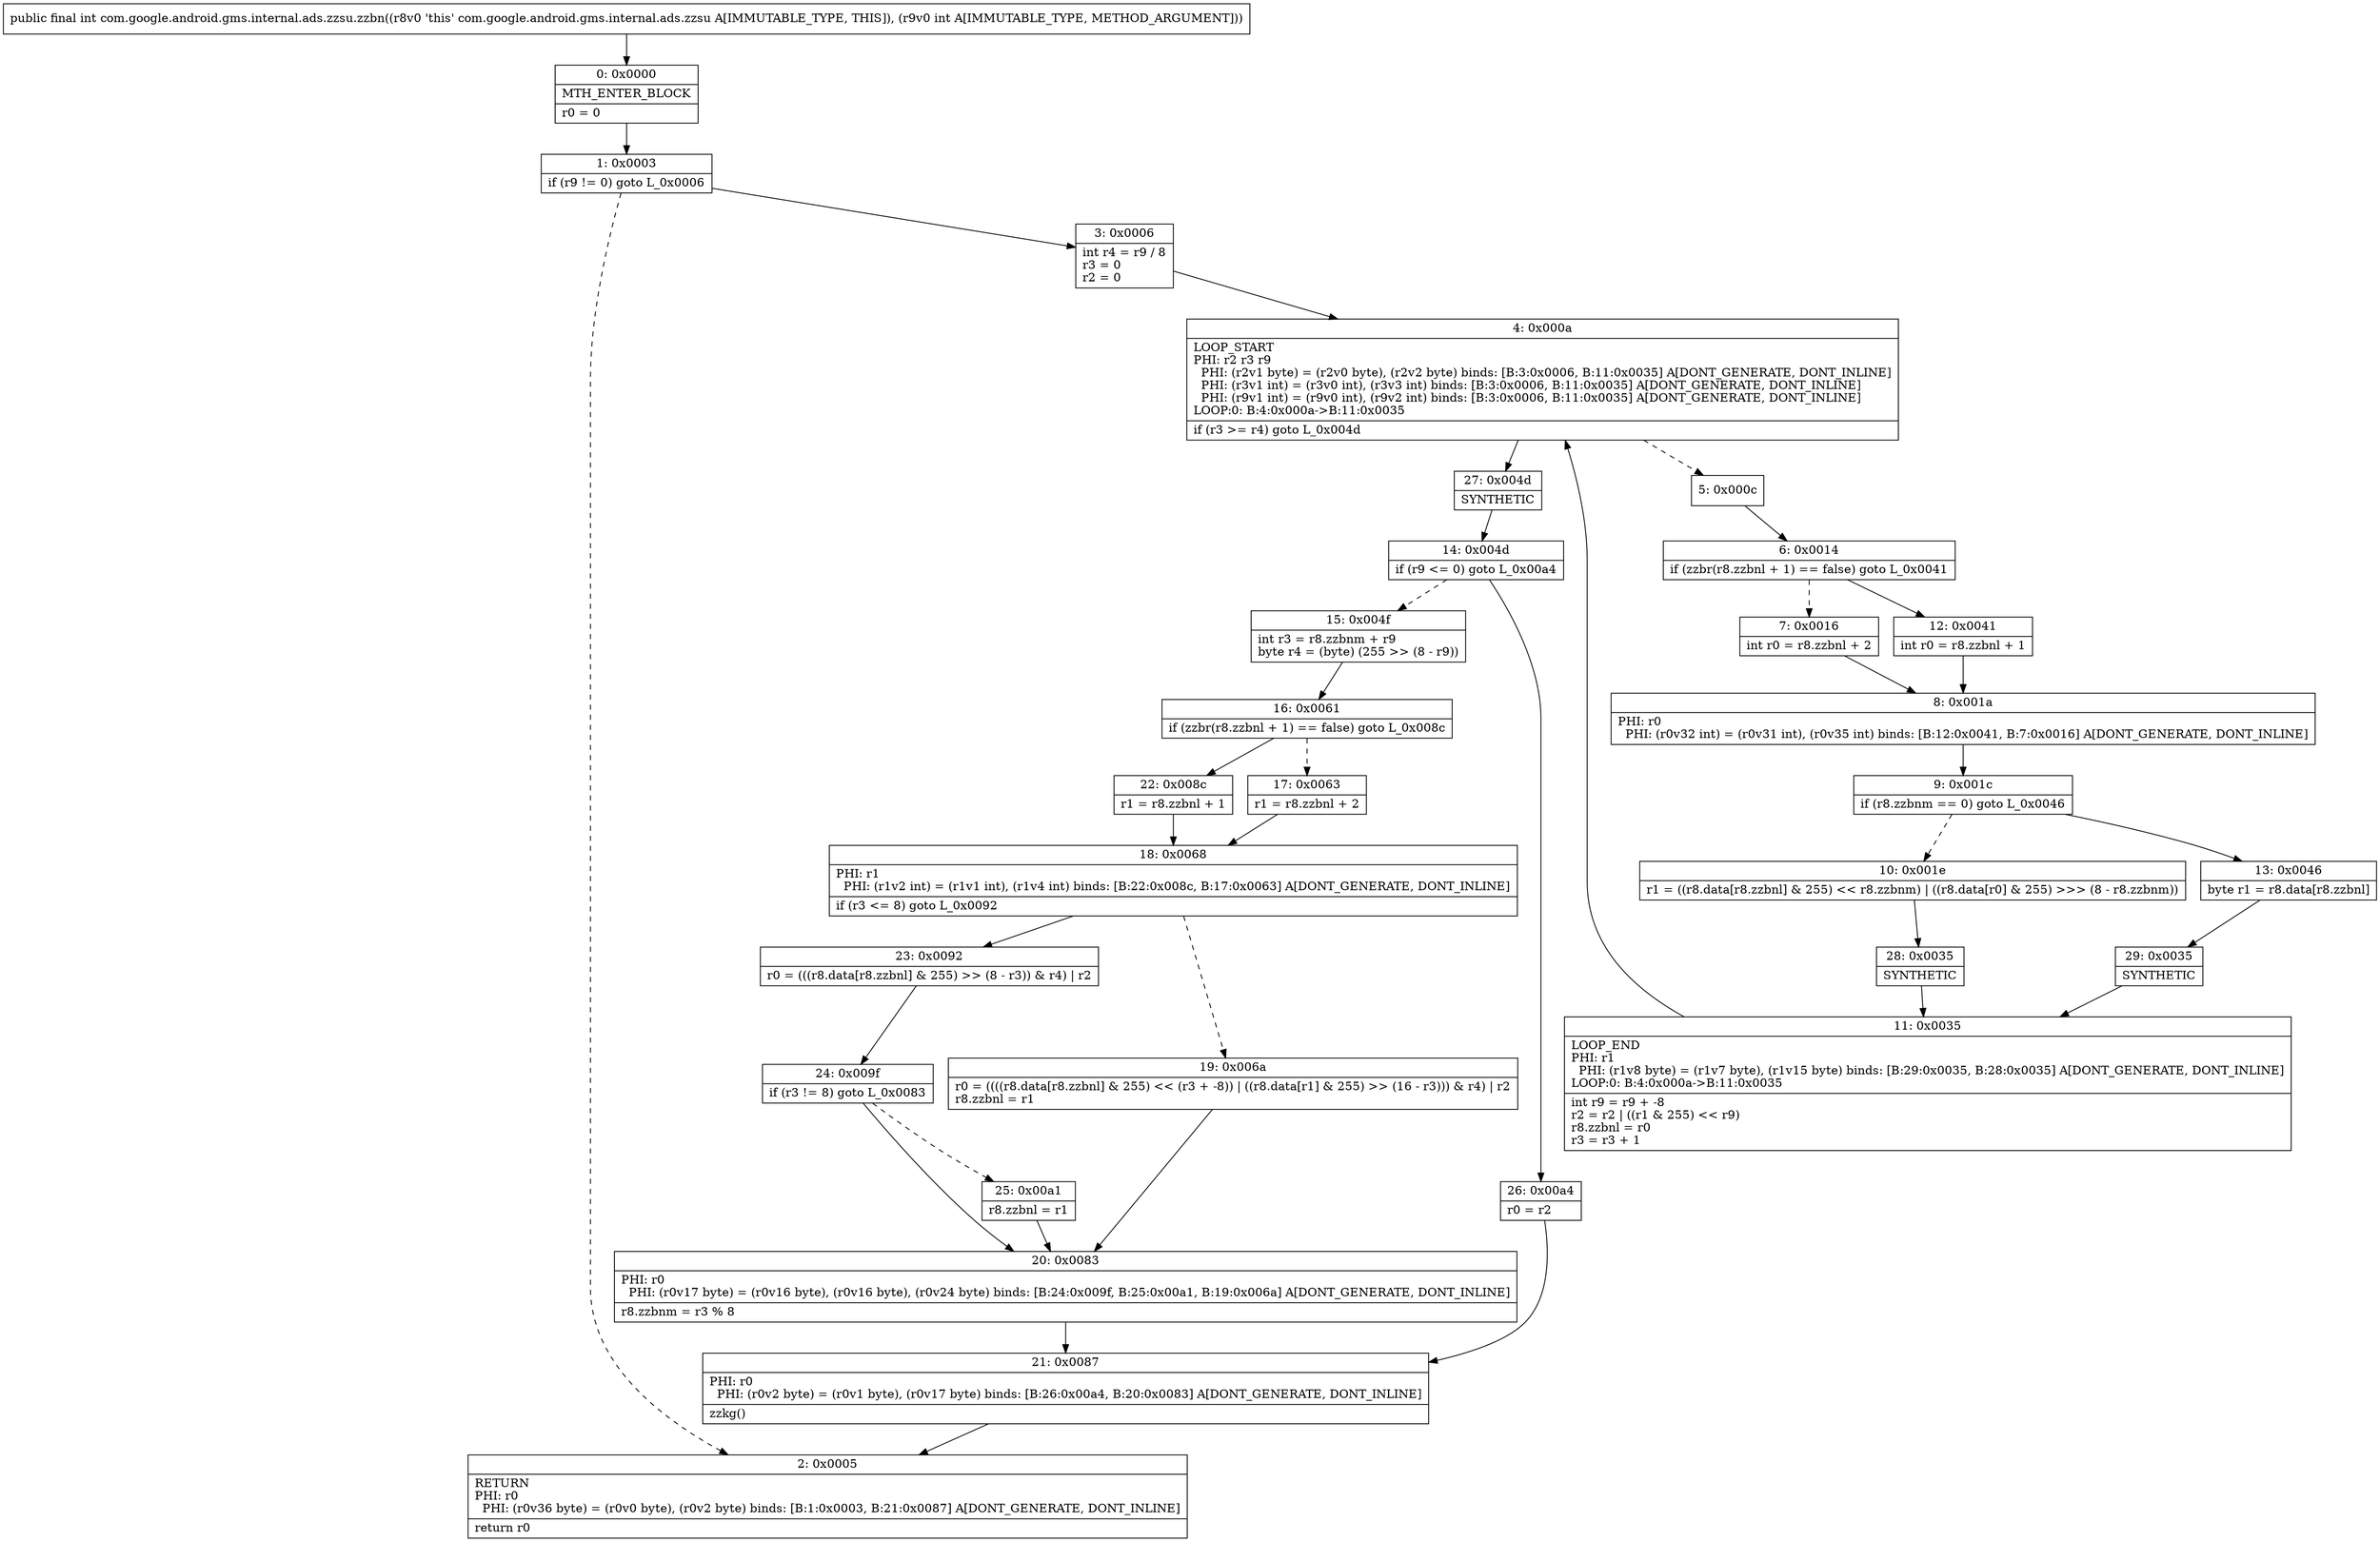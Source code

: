 digraph "CFG forcom.google.android.gms.internal.ads.zzsu.zzbn(I)I" {
Node_0 [shape=record,label="{0\:\ 0x0000|MTH_ENTER_BLOCK\l|r0 = 0\l}"];
Node_1 [shape=record,label="{1\:\ 0x0003|if (r9 != 0) goto L_0x0006\l}"];
Node_2 [shape=record,label="{2\:\ 0x0005|RETURN\lPHI: r0 \l  PHI: (r0v36 byte) = (r0v0 byte), (r0v2 byte) binds: [B:1:0x0003, B:21:0x0087] A[DONT_GENERATE, DONT_INLINE]\l|return r0\l}"];
Node_3 [shape=record,label="{3\:\ 0x0006|int r4 = r9 \/ 8\lr3 = 0\lr2 = 0\l}"];
Node_4 [shape=record,label="{4\:\ 0x000a|LOOP_START\lPHI: r2 r3 r9 \l  PHI: (r2v1 byte) = (r2v0 byte), (r2v2 byte) binds: [B:3:0x0006, B:11:0x0035] A[DONT_GENERATE, DONT_INLINE]\l  PHI: (r3v1 int) = (r3v0 int), (r3v3 int) binds: [B:3:0x0006, B:11:0x0035] A[DONT_GENERATE, DONT_INLINE]\l  PHI: (r9v1 int) = (r9v0 int), (r9v2 int) binds: [B:3:0x0006, B:11:0x0035] A[DONT_GENERATE, DONT_INLINE]\lLOOP:0: B:4:0x000a\-\>B:11:0x0035\l|if (r3 \>= r4) goto L_0x004d\l}"];
Node_5 [shape=record,label="{5\:\ 0x000c}"];
Node_6 [shape=record,label="{6\:\ 0x0014|if (zzbr(r8.zzbnl + 1) == false) goto L_0x0041\l}"];
Node_7 [shape=record,label="{7\:\ 0x0016|int r0 = r8.zzbnl + 2\l}"];
Node_8 [shape=record,label="{8\:\ 0x001a|PHI: r0 \l  PHI: (r0v32 int) = (r0v31 int), (r0v35 int) binds: [B:12:0x0041, B:7:0x0016] A[DONT_GENERATE, DONT_INLINE]\l}"];
Node_9 [shape=record,label="{9\:\ 0x001c|if (r8.zzbnm == 0) goto L_0x0046\l}"];
Node_10 [shape=record,label="{10\:\ 0x001e|r1 = ((r8.data[r8.zzbnl] & 255) \<\< r8.zzbnm) \| ((r8.data[r0] & 255) \>\>\> (8 \- r8.zzbnm))\l}"];
Node_11 [shape=record,label="{11\:\ 0x0035|LOOP_END\lPHI: r1 \l  PHI: (r1v8 byte) = (r1v7 byte), (r1v15 byte) binds: [B:29:0x0035, B:28:0x0035] A[DONT_GENERATE, DONT_INLINE]\lLOOP:0: B:4:0x000a\-\>B:11:0x0035\l|int r9 = r9 + \-8\lr2 = r2 \| ((r1 & 255) \<\< r9)\lr8.zzbnl = r0\lr3 = r3 + 1\l}"];
Node_12 [shape=record,label="{12\:\ 0x0041|int r0 = r8.zzbnl + 1\l}"];
Node_13 [shape=record,label="{13\:\ 0x0046|byte r1 = r8.data[r8.zzbnl]\l}"];
Node_14 [shape=record,label="{14\:\ 0x004d|if (r9 \<= 0) goto L_0x00a4\l}"];
Node_15 [shape=record,label="{15\:\ 0x004f|int r3 = r8.zzbnm + r9\lbyte r4 = (byte) (255 \>\> (8 \- r9))\l}"];
Node_16 [shape=record,label="{16\:\ 0x0061|if (zzbr(r8.zzbnl + 1) == false) goto L_0x008c\l}"];
Node_17 [shape=record,label="{17\:\ 0x0063|r1 = r8.zzbnl + 2\l}"];
Node_18 [shape=record,label="{18\:\ 0x0068|PHI: r1 \l  PHI: (r1v2 int) = (r1v1 int), (r1v4 int) binds: [B:22:0x008c, B:17:0x0063] A[DONT_GENERATE, DONT_INLINE]\l|if (r3 \<= 8) goto L_0x0092\l}"];
Node_19 [shape=record,label="{19\:\ 0x006a|r0 = ((((r8.data[r8.zzbnl] & 255) \<\< (r3 + \-8)) \| ((r8.data[r1] & 255) \>\> (16 \- r3))) & r4) \| r2\lr8.zzbnl = r1\l}"];
Node_20 [shape=record,label="{20\:\ 0x0083|PHI: r0 \l  PHI: (r0v17 byte) = (r0v16 byte), (r0v16 byte), (r0v24 byte) binds: [B:24:0x009f, B:25:0x00a1, B:19:0x006a] A[DONT_GENERATE, DONT_INLINE]\l|r8.zzbnm = r3 % 8\l}"];
Node_21 [shape=record,label="{21\:\ 0x0087|PHI: r0 \l  PHI: (r0v2 byte) = (r0v1 byte), (r0v17 byte) binds: [B:26:0x00a4, B:20:0x0083] A[DONT_GENERATE, DONT_INLINE]\l|zzkg()\l}"];
Node_22 [shape=record,label="{22\:\ 0x008c|r1 = r8.zzbnl + 1\l}"];
Node_23 [shape=record,label="{23\:\ 0x0092|r0 = (((r8.data[r8.zzbnl] & 255) \>\> (8 \- r3)) & r4) \| r2\l}"];
Node_24 [shape=record,label="{24\:\ 0x009f|if (r3 != 8) goto L_0x0083\l}"];
Node_25 [shape=record,label="{25\:\ 0x00a1|r8.zzbnl = r1\l}"];
Node_26 [shape=record,label="{26\:\ 0x00a4|r0 = r2\l}"];
Node_27 [shape=record,label="{27\:\ 0x004d|SYNTHETIC\l}"];
Node_28 [shape=record,label="{28\:\ 0x0035|SYNTHETIC\l}"];
Node_29 [shape=record,label="{29\:\ 0x0035|SYNTHETIC\l}"];
MethodNode[shape=record,label="{public final int com.google.android.gms.internal.ads.zzsu.zzbn((r8v0 'this' com.google.android.gms.internal.ads.zzsu A[IMMUTABLE_TYPE, THIS]), (r9v0 int A[IMMUTABLE_TYPE, METHOD_ARGUMENT])) }"];
MethodNode -> Node_0;
Node_0 -> Node_1;
Node_1 -> Node_2[style=dashed];
Node_1 -> Node_3;
Node_3 -> Node_4;
Node_4 -> Node_5[style=dashed];
Node_4 -> Node_27;
Node_5 -> Node_6;
Node_6 -> Node_7[style=dashed];
Node_6 -> Node_12;
Node_7 -> Node_8;
Node_8 -> Node_9;
Node_9 -> Node_10[style=dashed];
Node_9 -> Node_13;
Node_10 -> Node_28;
Node_11 -> Node_4;
Node_12 -> Node_8;
Node_13 -> Node_29;
Node_14 -> Node_15[style=dashed];
Node_14 -> Node_26;
Node_15 -> Node_16;
Node_16 -> Node_17[style=dashed];
Node_16 -> Node_22;
Node_17 -> Node_18;
Node_18 -> Node_19[style=dashed];
Node_18 -> Node_23;
Node_19 -> Node_20;
Node_20 -> Node_21;
Node_21 -> Node_2;
Node_22 -> Node_18;
Node_23 -> Node_24;
Node_24 -> Node_20;
Node_24 -> Node_25[style=dashed];
Node_25 -> Node_20;
Node_26 -> Node_21;
Node_27 -> Node_14;
Node_28 -> Node_11;
Node_29 -> Node_11;
}

